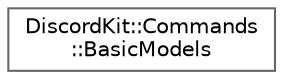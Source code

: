 digraph "Graphical Class Hierarchy"
{
 // LATEX_PDF_SIZE
  bgcolor="transparent";
  edge [fontname=Helvetica,fontsize=10,labelfontname=Helvetica,labelfontsize=10];
  node [fontname=Helvetica,fontsize=10,shape=box,height=0.2,width=0.4];
  rankdir="LR";
  Node0 [id="Node000000",label="DiscordKit::Commands\l::BasicModels",height=0.2,width=0.4,color="grey40", fillcolor="white", style="filled",URL="$d0/dd2/classDiscordKit_1_1Commands_1_1BasicModels.html",tooltip=" "];
}
